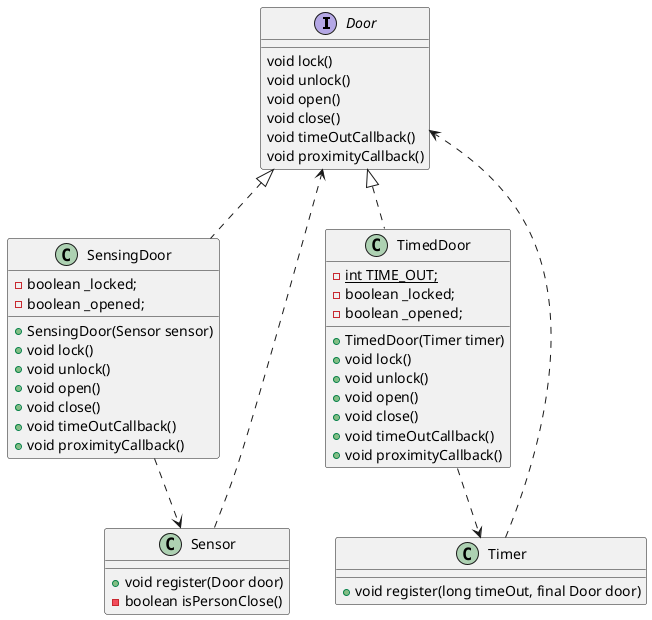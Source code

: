 
@startuml

interface Door{
    void lock()
    void unlock()
    void open()
    void close()
    void timeOutCallback()
    void proximityCallback()
}

class SensingDoor implements Door{
    - boolean _locked;
    - boolean _opened;
    + SensingDoor(Sensor sensor)
    + void lock()
    + void unlock()
    + void open()
    + void close()
    + void timeOutCallback()
    + void proximityCallback()
}

class TimedDoor implements Door{
    - {static} int TIME_OUT;
    - boolean _locked;
    - boolean _opened;
    + TimedDoor(Timer timer)
    + void lock()
    + void unlock()
    + void open()
    + void close()
    + void timeOutCallback()
    + void proximityCallback()
}

class Sensor{
    + void register(Door door)
    - boolean isPersonClose()
}

class Timer{
    + void register(long timeOut, final Door door)
}

Sensor ..> Door
Timer ..> Door
TimedDoor ..> Timer
SensingDoor ..> Sensor
@enduml